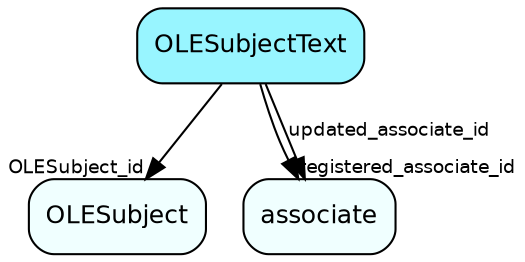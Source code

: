 digraph OLESubjectText  {
node [shape = box style="rounded, filled" fontname = "Helvetica" fontsize = "12" ]
edge [fontname = "Helvetica" fontsize = "9"]

OLESubjectText[fillcolor = "cadetblue1"]
OLESubject[fillcolor = "azure1"]
associate[fillcolor = "azure1"]
OLESubjectText -> OLESubject [headlabel = "OLESubject_id"]
OLESubjectText -> associate [headlabel = "registered_associate_id"]
OLESubjectText -> associate [label = "updated_associate_id"]
}
